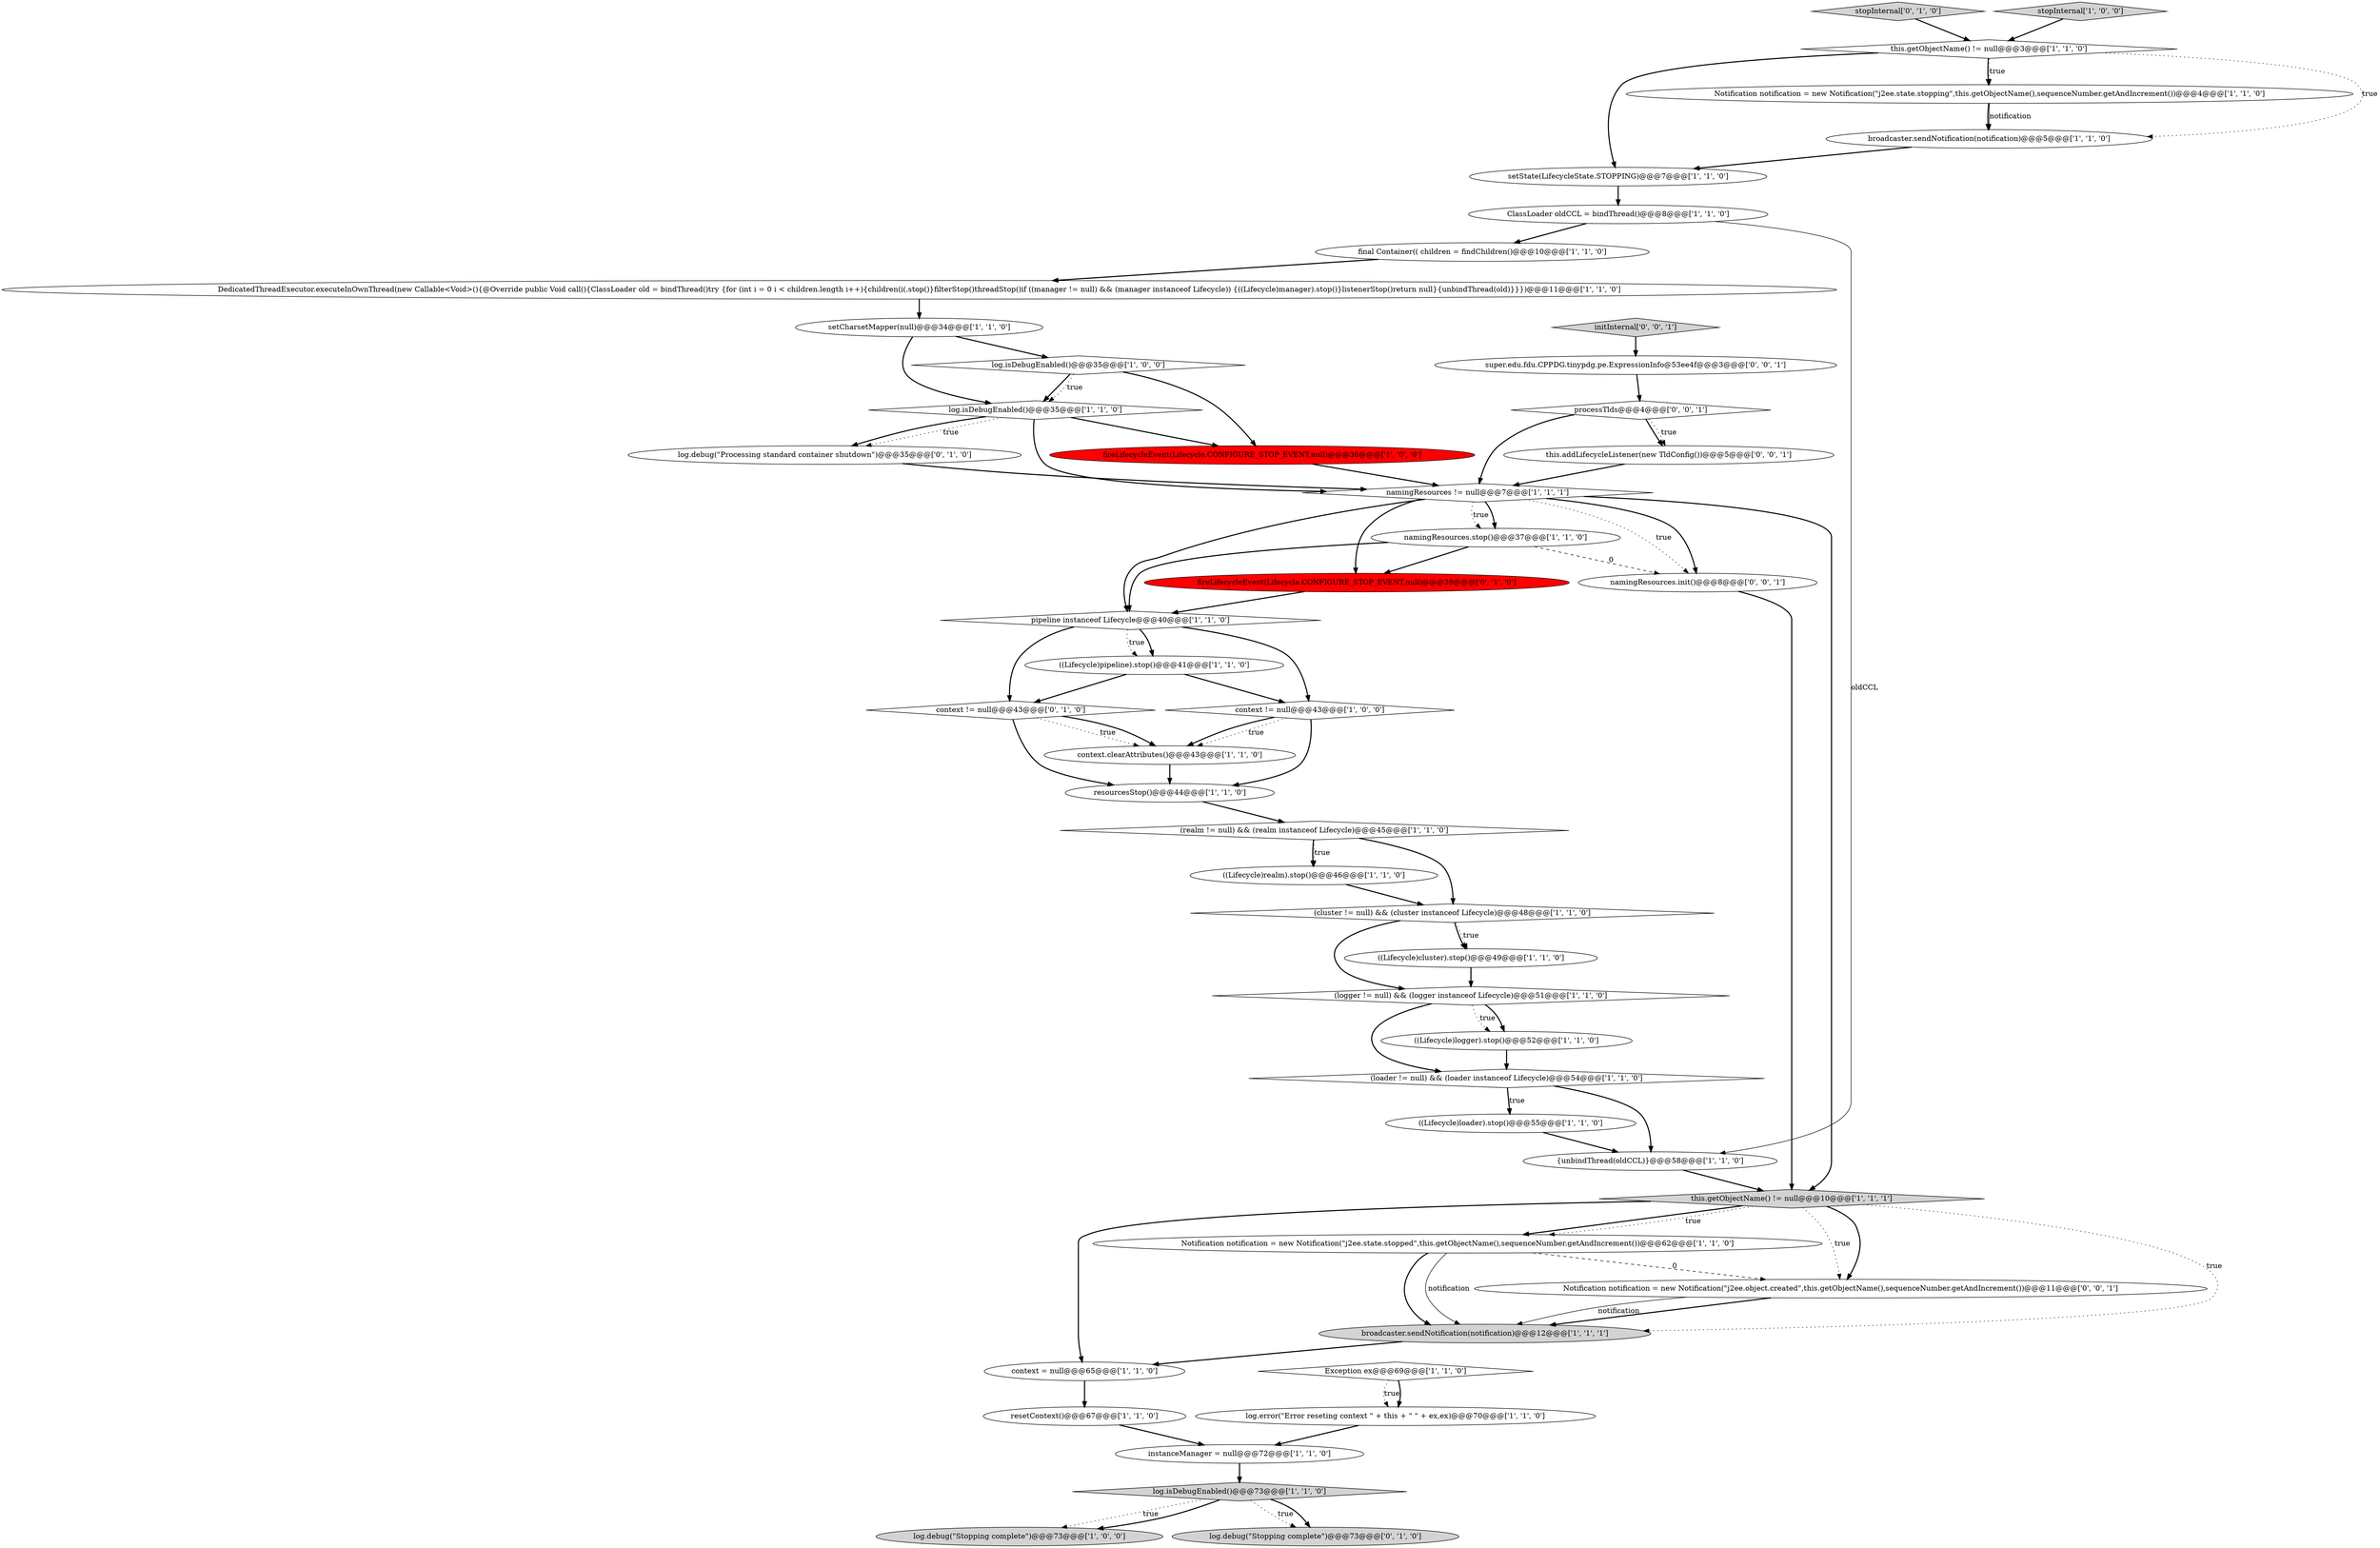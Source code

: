 digraph {
7 [style = filled, label = "this.getObjectName() != null@@@3@@@['1', '1', '0']", fillcolor = white, shape = diamond image = "AAA0AAABBB1BBB"];
25 [style = filled, label = "(logger != null) && (logger instanceof Lifecycle)@@@51@@@['1', '1', '0']", fillcolor = white, shape = diamond image = "AAA0AAABBB1BBB"];
46 [style = filled, label = "Notification notification = new Notification(\"j2ee.object.created\",this.getObjectName(),sequenceNumber.getAndIncrement())@@@11@@@['0', '0', '1']", fillcolor = white, shape = ellipse image = "AAA0AAABBB3BBB"];
17 [style = filled, label = "((Lifecycle)realm).stop()@@@46@@@['1', '1', '0']", fillcolor = white, shape = ellipse image = "AAA0AAABBB1BBB"];
8 [style = filled, label = "log.isDebugEnabled()@@@35@@@['1', '0', '0']", fillcolor = white, shape = diamond image = "AAA0AAABBB1BBB"];
23 [style = filled, label = "setState(LifecycleState.STOPPING)@@@7@@@['1', '1', '0']", fillcolor = white, shape = ellipse image = "AAA0AAABBB1BBB"];
28 [style = filled, label = "resetContext()@@@67@@@['1', '1', '0']", fillcolor = white, shape = ellipse image = "AAA0AAABBB1BBB"];
38 [style = filled, label = "context != null@@@43@@@['0', '1', '0']", fillcolor = white, shape = diamond image = "AAA0AAABBB2BBB"];
16 [style = filled, label = "Notification notification = new Notification(\"j2ee.state.stopping\",this.getObjectName(),sequenceNumber.getAndIncrement())@@@4@@@['1', '1', '0']", fillcolor = white, shape = ellipse image = "AAA0AAABBB1BBB"];
30 [style = filled, label = "resourcesStop()@@@44@@@['1', '1', '0']", fillcolor = white, shape = ellipse image = "AAA0AAABBB1BBB"];
0 [style = filled, label = "{unbindThread(oldCCL)}@@@58@@@['1', '1', '0']", fillcolor = white, shape = ellipse image = "AAA0AAABBB1BBB"];
45 [style = filled, label = "processTlds@@@4@@@['0', '0', '1']", fillcolor = white, shape = diamond image = "AAA0AAABBB3BBB"];
9 [style = filled, label = "this.getObjectName() != null@@@10@@@['1', '1', '1']", fillcolor = lightgray, shape = diamond image = "AAA0AAABBB1BBB"];
29 [style = filled, label = "log.isDebugEnabled()@@@73@@@['1', '1', '0']", fillcolor = lightgray, shape = diamond image = "AAA0AAABBB1BBB"];
36 [style = filled, label = "pipeline instanceof Lifecycle@@@40@@@['1', '1', '0']", fillcolor = white, shape = diamond image = "AAA0AAABBB1BBB"];
37 [style = filled, label = "((Lifecycle)pipeline).stop()@@@41@@@['1', '1', '0']", fillcolor = white, shape = ellipse image = "AAA0AAABBB1BBB"];
47 [style = filled, label = "super.edu.fdu.CPPDG.tinypdg.pe.ExpressionInfo@53ee4f@@@3@@@['0', '0', '1']", fillcolor = white, shape = ellipse image = "AAA0AAABBB3BBB"];
20 [style = filled, label = "context != null@@@43@@@['1', '0', '0']", fillcolor = white, shape = diamond image = "AAA0AAABBB1BBB"];
2 [style = filled, label = "log.debug(\"Stopping complete\")@@@73@@@['1', '0', '0']", fillcolor = lightgray, shape = ellipse image = "AAA0AAABBB1BBB"];
22 [style = filled, label = "context.clearAttributes()@@@43@@@['1', '1', '0']", fillcolor = white, shape = ellipse image = "AAA0AAABBB1BBB"];
12 [style = filled, label = "broadcaster.sendNotification(notification)@@@5@@@['1', '1', '0']", fillcolor = white, shape = ellipse image = "AAA0AAABBB1BBB"];
34 [style = filled, label = "Exception ex@@@69@@@['1', '1', '0']", fillcolor = white, shape = diamond image = "AAA0AAABBB1BBB"];
15 [style = filled, label = "ClassLoader oldCCL = bindThread()@@@8@@@['1', '1', '0']", fillcolor = white, shape = ellipse image = "AAA0AAABBB1BBB"];
31 [style = filled, label = "namingResources.stop()@@@37@@@['1', '1', '0']", fillcolor = white, shape = ellipse image = "AAA0AAABBB1BBB"];
44 [style = filled, label = "namingResources.init()@@@8@@@['0', '0', '1']", fillcolor = white, shape = ellipse image = "AAA0AAABBB3BBB"];
18 [style = filled, label = "fireLifecycleEvent(Lifecycle.CONFIGURE_STOP_EVENT,null)@@@36@@@['1', '0', '0']", fillcolor = red, shape = ellipse image = "AAA1AAABBB1BBB"];
43 [style = filled, label = "initInternal['0', '0', '1']", fillcolor = lightgray, shape = diamond image = "AAA0AAABBB3BBB"];
3 [style = filled, label = "context = null@@@65@@@['1', '1', '0']", fillcolor = white, shape = ellipse image = "AAA0AAABBB1BBB"];
26 [style = filled, label = "Notification notification = new Notification(\"j2ee.state.stopped\",this.getObjectName(),sequenceNumber.getAndIncrement())@@@62@@@['1', '1', '0']", fillcolor = white, shape = ellipse image = "AAA0AAABBB1BBB"];
41 [style = filled, label = "log.debug(\"Stopping complete\")@@@73@@@['0', '1', '0']", fillcolor = lightgray, shape = ellipse image = "AAA0AAABBB2BBB"];
35 [style = filled, label = "DedicatedThreadExecutor.executeInOwnThread(new Callable<Void>(){@Override public Void call(){ClassLoader old = bindThread()try {for (int i = 0 i < children.length i++){children(i(.stop()}filterStop()threadStop()if ((manager != null) && (manager instanceof Lifecycle)) {((Lifecycle)manager).stop()}listenerStop()return null}{unbindThread(old)}}})@@@11@@@['1', '1', '0']", fillcolor = white, shape = ellipse image = "AAA0AAABBB1BBB"];
48 [style = filled, label = "this.addLifecycleListener(new TldConfig())@@@5@@@['0', '0', '1']", fillcolor = white, shape = ellipse image = "AAA0AAABBB3BBB"];
4 [style = filled, label = "setCharsetMapper(null)@@@34@@@['1', '1', '0']", fillcolor = white, shape = ellipse image = "AAA0AAABBB1BBB"];
40 [style = filled, label = "fireLifecycleEvent(Lifecycle.CONFIGURE_STOP_EVENT,null)@@@39@@@['0', '1', '0']", fillcolor = red, shape = ellipse image = "AAA1AAABBB2BBB"];
10 [style = filled, label = "final Container(( children = findChildren()@@@10@@@['1', '1', '0']", fillcolor = white, shape = ellipse image = "AAA0AAABBB1BBB"];
27 [style = filled, label = "namingResources != null@@@7@@@['1', '1', '1']", fillcolor = white, shape = diamond image = "AAA0AAABBB1BBB"];
14 [style = filled, label = "(cluster != null) && (cluster instanceof Lifecycle)@@@48@@@['1', '1', '0']", fillcolor = white, shape = diamond image = "AAA0AAABBB1BBB"];
1 [style = filled, label = "log.error(\"Error reseting context \" + this + \" \" + ex,ex)@@@70@@@['1', '1', '0']", fillcolor = white, shape = ellipse image = "AAA0AAABBB1BBB"];
5 [style = filled, label = "((Lifecycle)logger).stop()@@@52@@@['1', '1', '0']", fillcolor = white, shape = ellipse image = "AAA0AAABBB1BBB"];
13 [style = filled, label = "(realm != null) && (realm instanceof Lifecycle)@@@45@@@['1', '1', '0']", fillcolor = white, shape = diamond image = "AAA0AAABBB1BBB"];
11 [style = filled, label = "log.isDebugEnabled()@@@35@@@['1', '1', '0']", fillcolor = white, shape = diamond image = "AAA0AAABBB1BBB"];
6 [style = filled, label = "((Lifecycle)cluster).stop()@@@49@@@['1', '1', '0']", fillcolor = white, shape = ellipse image = "AAA0AAABBB1BBB"];
39 [style = filled, label = "log.debug(\"Processing standard container shutdown\")@@@35@@@['0', '1', '0']", fillcolor = white, shape = ellipse image = "AAA0AAABBB2BBB"];
24 [style = filled, label = "broadcaster.sendNotification(notification)@@@12@@@['1', '1', '1']", fillcolor = lightgray, shape = ellipse image = "AAA0AAABBB1BBB"];
42 [style = filled, label = "stopInternal['0', '1', '0']", fillcolor = lightgray, shape = diamond image = "AAA0AAABBB2BBB"];
33 [style = filled, label = "((Lifecycle)loader).stop()@@@55@@@['1', '1', '0']", fillcolor = white, shape = ellipse image = "AAA0AAABBB1BBB"];
19 [style = filled, label = "stopInternal['1', '0', '0']", fillcolor = lightgray, shape = diamond image = "AAA0AAABBB1BBB"];
32 [style = filled, label = "(loader != null) && (loader instanceof Lifecycle)@@@54@@@['1', '1', '0']", fillcolor = white, shape = diamond image = "AAA0AAABBB1BBB"];
21 [style = filled, label = "instanceManager = null@@@72@@@['1', '1', '0']", fillcolor = white, shape = ellipse image = "AAA0AAABBB1BBB"];
15->10 [style = bold, label=""];
14->25 [style = bold, label=""];
30->13 [style = bold, label=""];
29->2 [style = dotted, label="true"];
27->44 [style = dotted, label="true"];
32->0 [style = bold, label=""];
27->44 [style = bold, label=""];
27->9 [style = bold, label=""];
45->27 [style = bold, label=""];
10->35 [style = bold, label=""];
15->0 [style = solid, label="oldCCL"];
45->48 [style = bold, label=""];
48->27 [style = bold, label=""];
36->20 [style = bold, label=""];
22->30 [style = bold, label=""];
33->0 [style = bold, label=""];
9->26 [style = bold, label=""];
13->17 [style = bold, label=""];
28->21 [style = bold, label=""];
29->2 [style = bold, label=""];
38->30 [style = bold, label=""];
17->14 [style = bold, label=""];
1->21 [style = bold, label=""];
37->38 [style = bold, label=""];
7->16 [style = bold, label=""];
7->16 [style = dotted, label="true"];
31->40 [style = bold, label=""];
4->8 [style = bold, label=""];
8->11 [style = bold, label=""];
13->14 [style = bold, label=""];
31->44 [style = dashed, label="0"];
13->17 [style = dotted, label="true"];
9->26 [style = dotted, label="true"];
8->18 [style = bold, label=""];
46->24 [style = bold, label=""];
27->31 [style = bold, label=""];
16->12 [style = solid, label="notification"];
29->41 [style = dotted, label="true"];
26->24 [style = bold, label=""];
11->18 [style = bold, label=""];
11->39 [style = dotted, label="true"];
7->12 [style = dotted, label="true"];
25->5 [style = dotted, label="true"];
9->24 [style = dotted, label="true"];
21->29 [style = bold, label=""];
43->47 [style = bold, label=""];
45->48 [style = dotted, label="true"];
46->24 [style = solid, label="notification"];
7->23 [style = bold, label=""];
26->24 [style = solid, label="notification"];
42->7 [style = bold, label=""];
20->22 [style = dotted, label="true"];
36->37 [style = bold, label=""];
24->3 [style = bold, label=""];
14->6 [style = bold, label=""];
23->15 [style = bold, label=""];
9->46 [style = bold, label=""];
38->22 [style = dotted, label="true"];
31->36 [style = bold, label=""];
34->1 [style = dotted, label="true"];
36->37 [style = dotted, label="true"];
32->33 [style = bold, label=""];
32->33 [style = dotted, label="true"];
5->32 [style = bold, label=""];
3->28 [style = bold, label=""];
40->36 [style = bold, label=""];
27->31 [style = dotted, label="true"];
9->46 [style = dotted, label="true"];
8->11 [style = dotted, label="true"];
9->3 [style = bold, label=""];
25->5 [style = bold, label=""];
47->45 [style = bold, label=""];
44->9 [style = bold, label=""];
14->6 [style = dotted, label="true"];
0->9 [style = bold, label=""];
27->36 [style = bold, label=""];
34->1 [style = bold, label=""];
29->41 [style = bold, label=""];
37->20 [style = bold, label=""];
25->32 [style = bold, label=""];
39->27 [style = bold, label=""];
35->4 [style = bold, label=""];
20->22 [style = bold, label=""];
18->27 [style = bold, label=""];
11->39 [style = bold, label=""];
12->23 [style = bold, label=""];
27->40 [style = bold, label=""];
36->38 [style = bold, label=""];
38->22 [style = bold, label=""];
20->30 [style = bold, label=""];
4->11 [style = bold, label=""];
16->12 [style = bold, label=""];
19->7 [style = bold, label=""];
6->25 [style = bold, label=""];
11->27 [style = bold, label=""];
26->46 [style = dashed, label="0"];
}
